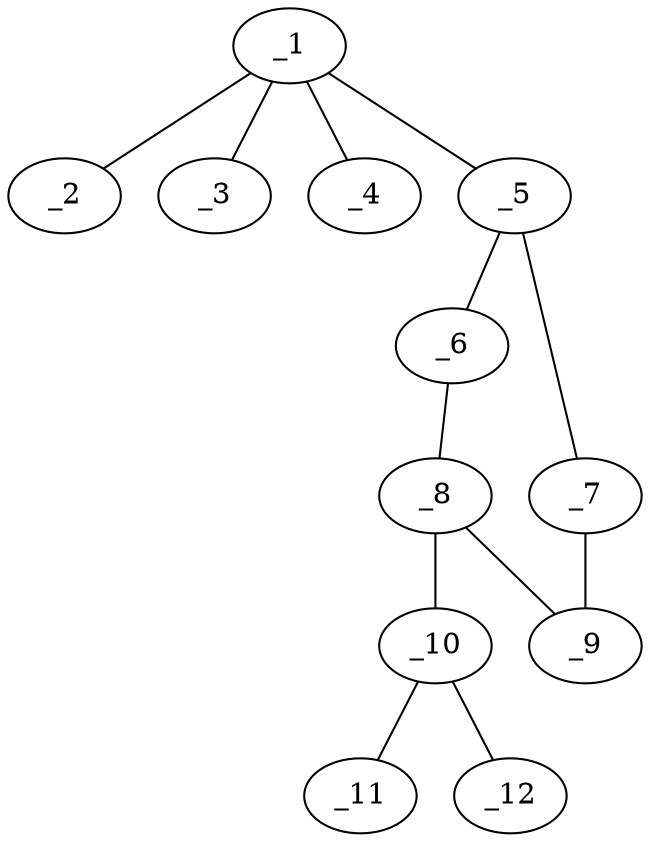 graph molid4599 {
	_1	 [charge=0,
		chem=5,
		symbol="S  ",
		x="4.0823",
		y="1.6307"];
	_2	 [charge=0,
		chem=2,
		symbol="O  ",
		x="4.0823",
		y="2.6307"];
	_1 -- _2	 [valence=2];
	_3	 [charge=0,
		chem=2,
		symbol="O  ",
		x="3.0823",
		y="1.6307"];
	_1 -- _3	 [valence=2];
	_4	 [charge=0,
		chem=2,
		symbol="O  ",
		x="5.0823",
		y="1.6307"];
	_1 -- _4	 [valence=1];
	_5	 [charge=0,
		chem=1,
		symbol="C  ",
		x="4.0823",
		y="0.6307"];
	_1 -- _5	 [valence=1];
	_6	 [charge=0,
		chem=2,
		symbol="O  ",
		x="3.2733",
		y="0.0429"];
	_5 -- _6	 [valence=1];
	_7	 [charge=0,
		chem=1,
		symbol="C  ",
		x="4.8913",
		y="0.0429"];
	_5 -- _7	 [valence=2];
	_8	 [charge=0,
		chem=1,
		symbol="C  ",
		x="3.5823",
		y="-0.9081"];
	_6 -- _8	 [valence=1];
	_9	 [charge=0,
		chem=1,
		symbol="C  ",
		x="4.5823",
		y="-0.9081"];
	_7 -- _9	 [valence=1];
	_8 -- _9	 [valence=2];
	_10	 [charge=0,
		chem=1,
		symbol="C  ",
		x="2.9945",
		y="-1.7172"];
	_8 -- _10	 [valence=1];
	_11	 [charge=0,
		chem=2,
		symbol="O  ",
		x="3.4013",
		y="-2.6307"];
	_10 -- _11	 [valence=2];
	_12	 [charge=0,
		chem=2,
		symbol="O  ",
		x=2,
		y="-1.6126"];
	_10 -- _12	 [valence=1];
}
